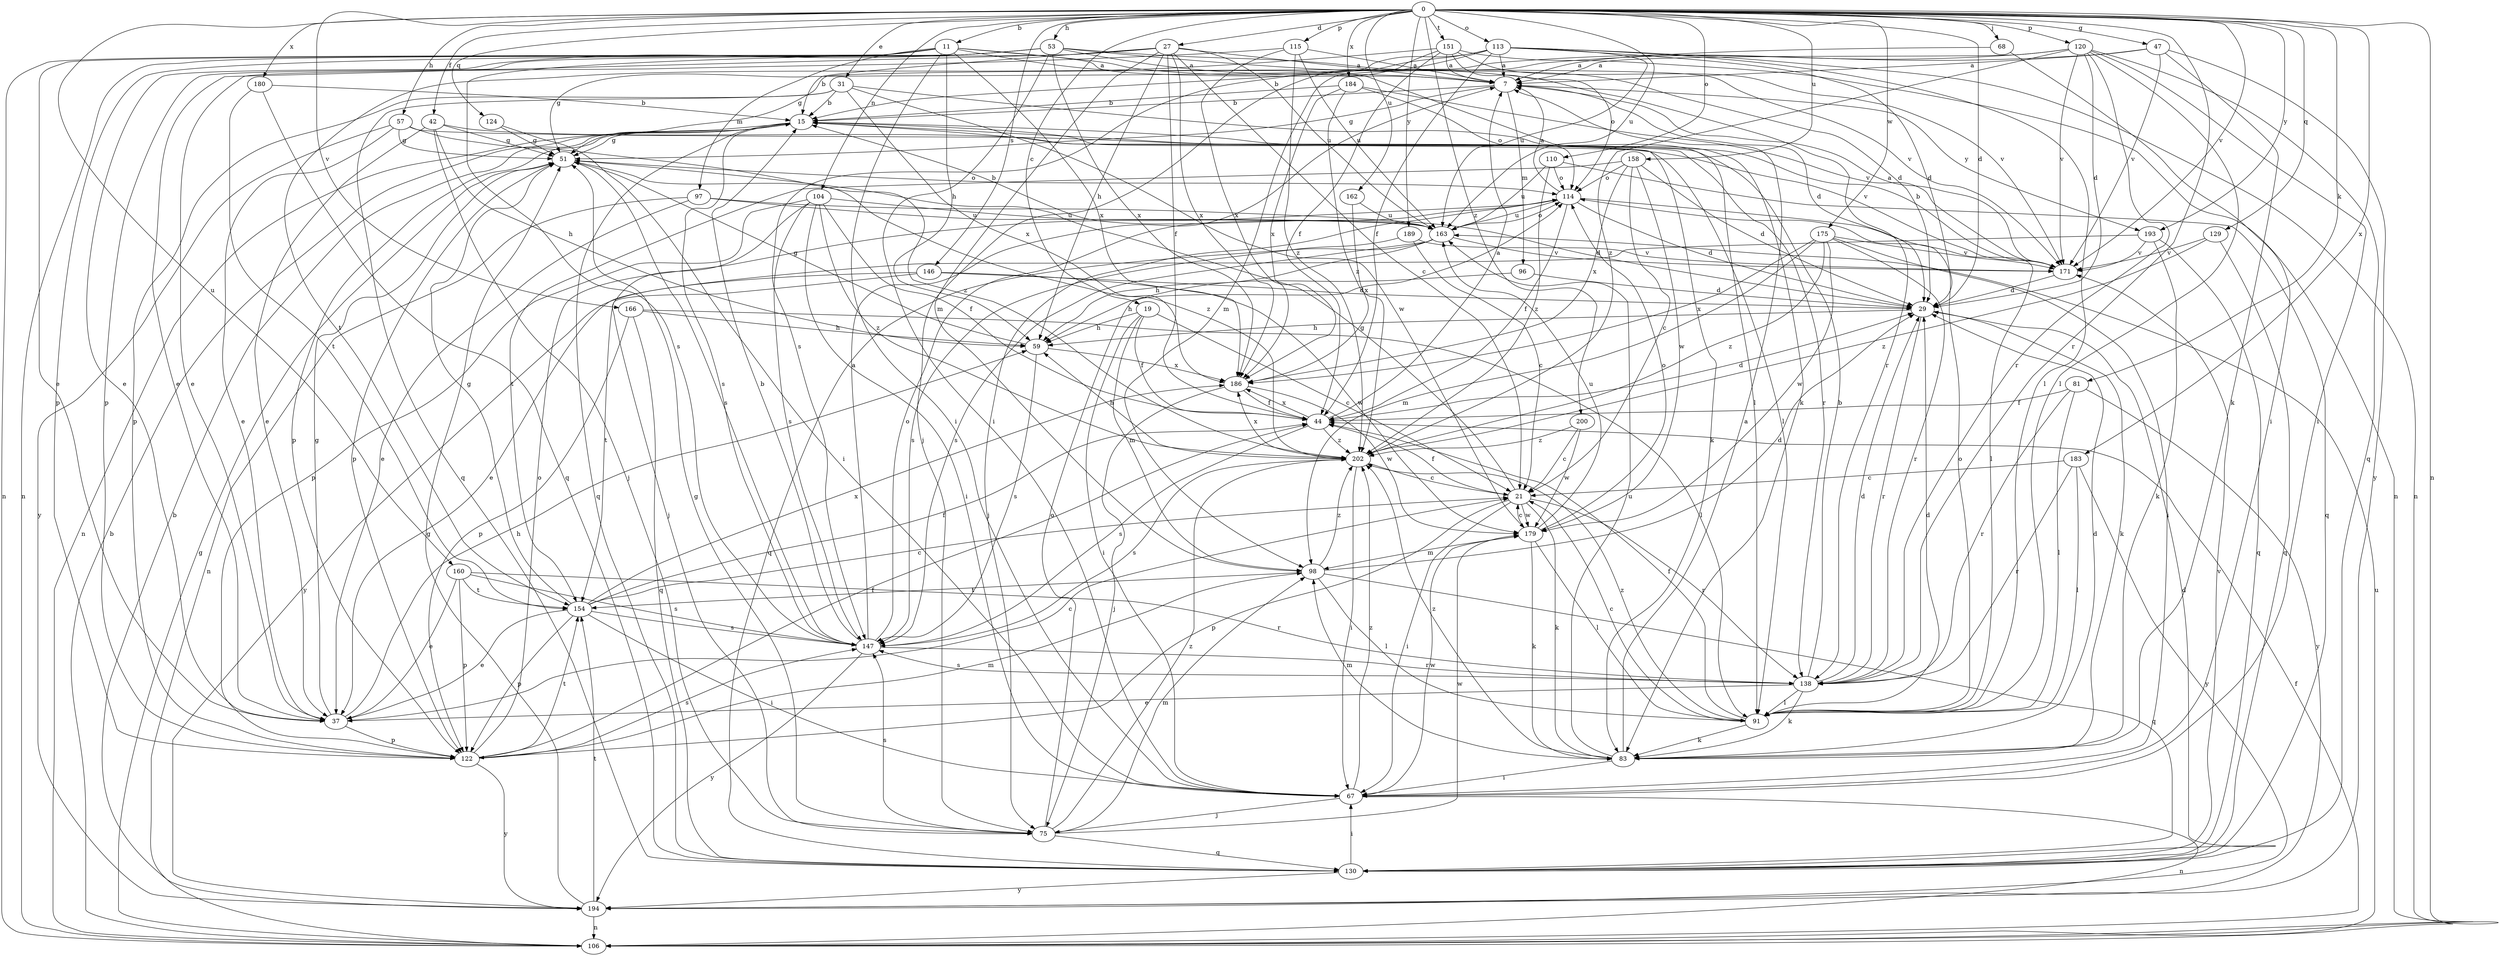 strict digraph  {
0;
7;
11;
15;
19;
21;
27;
29;
31;
37;
42;
44;
47;
51;
53;
57;
59;
67;
68;
75;
81;
83;
91;
96;
97;
98;
104;
106;
110;
113;
114;
115;
120;
122;
124;
129;
130;
138;
146;
147;
151;
154;
158;
160;
162;
163;
166;
171;
175;
179;
180;
183;
184;
186;
189;
193;
194;
200;
202;
0 -> 11  [label=b];
0 -> 19  [label=c];
0 -> 27  [label=d];
0 -> 29  [label=d];
0 -> 31  [label=e];
0 -> 42  [label=f];
0 -> 47  [label=g];
0 -> 53  [label=h];
0 -> 57  [label=h];
0 -> 68  [label=j];
0 -> 81  [label=k];
0 -> 104  [label=n];
0 -> 106  [label=n];
0 -> 110  [label=o];
0 -> 113  [label=o];
0 -> 115  [label=p];
0 -> 120  [label=p];
0 -> 124  [label=q];
0 -> 129  [label=q];
0 -> 138  [label=r];
0 -> 146  [label=s];
0 -> 151  [label=t];
0 -> 158  [label=u];
0 -> 160  [label=u];
0 -> 162  [label=u];
0 -> 163  [label=u];
0 -> 166  [label=v];
0 -> 171  [label=v];
0 -> 175  [label=w];
0 -> 180  [label=x];
0 -> 183  [label=x];
0 -> 184  [label=x];
0 -> 189  [label=y];
0 -> 193  [label=y];
0 -> 200  [label=z];
7 -> 15  [label=b];
7 -> 29  [label=d];
7 -> 51  [label=g];
7 -> 96  [label=m];
7 -> 193  [label=y];
11 -> 7  [label=a];
11 -> 37  [label=e];
11 -> 59  [label=h];
11 -> 67  [label=i];
11 -> 83  [label=k];
11 -> 97  [label=m];
11 -> 106  [label=n];
11 -> 138  [label=r];
11 -> 147  [label=s];
11 -> 186  [label=x];
15 -> 51  [label=g];
15 -> 83  [label=k];
15 -> 106  [label=n];
15 -> 122  [label=p];
15 -> 130  [label=q];
15 -> 138  [label=r];
15 -> 147  [label=s];
19 -> 21  [label=c];
19 -> 44  [label=f];
19 -> 59  [label=h];
19 -> 67  [label=i];
19 -> 98  [label=m];
21 -> 44  [label=f];
21 -> 51  [label=g];
21 -> 67  [label=i];
21 -> 83  [label=k];
21 -> 122  [label=p];
21 -> 138  [label=r];
21 -> 179  [label=w];
27 -> 7  [label=a];
27 -> 15  [label=b];
27 -> 21  [label=c];
27 -> 37  [label=e];
27 -> 44  [label=f];
27 -> 59  [label=h];
27 -> 98  [label=m];
27 -> 122  [label=p];
27 -> 163  [label=u];
27 -> 186  [label=x];
29 -> 59  [label=h];
29 -> 83  [label=k];
29 -> 138  [label=r];
31 -> 15  [label=b];
31 -> 91  [label=l];
31 -> 122  [label=p];
31 -> 130  [label=q];
31 -> 179  [label=w];
31 -> 186  [label=x];
37 -> 21  [label=c];
37 -> 51  [label=g];
37 -> 59  [label=h];
37 -> 122  [label=p];
42 -> 37  [label=e];
42 -> 51  [label=g];
42 -> 59  [label=h];
42 -> 75  [label=j];
42 -> 91  [label=l];
44 -> 7  [label=a];
44 -> 29  [label=d];
44 -> 147  [label=s];
44 -> 186  [label=x];
44 -> 202  [label=z];
47 -> 7  [label=a];
47 -> 51  [label=g];
47 -> 83  [label=k];
47 -> 171  [label=v];
47 -> 194  [label=y];
51 -> 114  [label=o];
51 -> 122  [label=p];
51 -> 147  [label=s];
51 -> 202  [label=z];
53 -> 7  [label=a];
53 -> 29  [label=d];
53 -> 37  [label=e];
53 -> 67  [label=i];
53 -> 106  [label=n];
53 -> 122  [label=p];
53 -> 171  [label=v];
53 -> 186  [label=x];
57 -> 37  [label=e];
57 -> 51  [label=g];
57 -> 171  [label=v];
57 -> 194  [label=y];
57 -> 202  [label=z];
59 -> 51  [label=g];
59 -> 147  [label=s];
59 -> 186  [label=x];
67 -> 75  [label=j];
67 -> 106  [label=n];
67 -> 179  [label=w];
67 -> 202  [label=z];
68 -> 7  [label=a];
68 -> 67  [label=i];
75 -> 51  [label=g];
75 -> 98  [label=m];
75 -> 114  [label=o];
75 -> 130  [label=q];
75 -> 147  [label=s];
75 -> 179  [label=w];
75 -> 202  [label=z];
81 -> 44  [label=f];
81 -> 91  [label=l];
81 -> 138  [label=r];
81 -> 194  [label=y];
83 -> 7  [label=a];
83 -> 29  [label=d];
83 -> 67  [label=i];
83 -> 98  [label=m];
83 -> 163  [label=u];
83 -> 202  [label=z];
91 -> 21  [label=c];
91 -> 29  [label=d];
91 -> 44  [label=f];
91 -> 83  [label=k];
91 -> 114  [label=o];
91 -> 202  [label=z];
96 -> 29  [label=d];
96 -> 59  [label=h];
97 -> 29  [label=d];
97 -> 37  [label=e];
97 -> 106  [label=n];
97 -> 163  [label=u];
98 -> 29  [label=d];
98 -> 91  [label=l];
98 -> 130  [label=q];
98 -> 154  [label=t];
98 -> 202  [label=z];
104 -> 44  [label=f];
104 -> 67  [label=i];
104 -> 75  [label=j];
104 -> 122  [label=p];
104 -> 147  [label=s];
104 -> 163  [label=u];
104 -> 202  [label=z];
106 -> 15  [label=b];
106 -> 44  [label=f];
106 -> 51  [label=g];
106 -> 163  [label=u];
110 -> 114  [label=o];
110 -> 130  [label=q];
110 -> 163  [label=u];
110 -> 202  [label=z];
113 -> 7  [label=a];
113 -> 15  [label=b];
113 -> 29  [label=d];
113 -> 44  [label=f];
113 -> 51  [label=g];
113 -> 75  [label=j];
113 -> 91  [label=l];
113 -> 106  [label=n];
113 -> 163  [label=u];
114 -> 7  [label=a];
114 -> 29  [label=d];
114 -> 44  [label=f];
114 -> 75  [label=j];
114 -> 91  [label=l];
114 -> 163  [label=u];
115 -> 7  [label=a];
115 -> 37  [label=e];
115 -> 163  [label=u];
115 -> 186  [label=x];
115 -> 202  [label=z];
120 -> 7  [label=a];
120 -> 29  [label=d];
120 -> 67  [label=i];
120 -> 91  [label=l];
120 -> 98  [label=m];
120 -> 130  [label=q];
120 -> 138  [label=r];
120 -> 171  [label=v];
120 -> 202  [label=z];
122 -> 44  [label=f];
122 -> 98  [label=m];
122 -> 114  [label=o];
122 -> 147  [label=s];
122 -> 154  [label=t];
122 -> 194  [label=y];
124 -> 51  [label=g];
124 -> 67  [label=i];
129 -> 130  [label=q];
129 -> 171  [label=v];
129 -> 202  [label=z];
130 -> 29  [label=d];
130 -> 67  [label=i];
130 -> 171  [label=v];
130 -> 194  [label=y];
138 -> 15  [label=b];
138 -> 29  [label=d];
138 -> 37  [label=e];
138 -> 83  [label=k];
138 -> 91  [label=l];
138 -> 147  [label=s];
146 -> 29  [label=d];
146 -> 154  [label=t];
146 -> 179  [label=w];
146 -> 194  [label=y];
147 -> 7  [label=a];
147 -> 15  [label=b];
147 -> 114  [label=o];
147 -> 138  [label=r];
147 -> 194  [label=y];
151 -> 7  [label=a];
151 -> 44  [label=f];
151 -> 106  [label=n];
151 -> 114  [label=o];
151 -> 147  [label=s];
151 -> 154  [label=t];
151 -> 171  [label=v];
154 -> 21  [label=c];
154 -> 37  [label=e];
154 -> 44  [label=f];
154 -> 51  [label=g];
154 -> 67  [label=i];
154 -> 122  [label=p];
154 -> 147  [label=s];
154 -> 186  [label=x];
158 -> 21  [label=c];
158 -> 29  [label=d];
158 -> 114  [label=o];
158 -> 154  [label=t];
158 -> 179  [label=w];
158 -> 186  [label=x];
160 -> 37  [label=e];
160 -> 122  [label=p];
160 -> 138  [label=r];
160 -> 147  [label=s];
160 -> 154  [label=t];
162 -> 163  [label=u];
162 -> 186  [label=x];
163 -> 15  [label=b];
163 -> 59  [label=h];
163 -> 114  [label=o];
163 -> 130  [label=q];
163 -> 147  [label=s];
163 -> 171  [label=v];
166 -> 59  [label=h];
166 -> 91  [label=l];
166 -> 122  [label=p];
166 -> 130  [label=q];
171 -> 7  [label=a];
171 -> 15  [label=b];
171 -> 29  [label=d];
175 -> 67  [label=i];
175 -> 98  [label=m];
175 -> 138  [label=r];
175 -> 171  [label=v];
175 -> 179  [label=w];
175 -> 186  [label=x];
175 -> 202  [label=z];
179 -> 21  [label=c];
179 -> 83  [label=k];
179 -> 91  [label=l];
179 -> 98  [label=m];
179 -> 114  [label=o];
179 -> 163  [label=u];
180 -> 15  [label=b];
180 -> 130  [label=q];
180 -> 154  [label=t];
183 -> 21  [label=c];
183 -> 91  [label=l];
183 -> 138  [label=r];
183 -> 194  [label=y];
184 -> 15  [label=b];
184 -> 114  [label=o];
184 -> 171  [label=v];
184 -> 186  [label=x];
184 -> 202  [label=z];
186 -> 44  [label=f];
186 -> 75  [label=j];
186 -> 179  [label=w];
189 -> 21  [label=c];
189 -> 147  [label=s];
189 -> 171  [label=v];
193 -> 37  [label=e];
193 -> 83  [label=k];
193 -> 130  [label=q];
193 -> 171  [label=v];
194 -> 15  [label=b];
194 -> 51  [label=g];
194 -> 106  [label=n];
194 -> 154  [label=t];
200 -> 21  [label=c];
200 -> 179  [label=w];
200 -> 202  [label=z];
202 -> 21  [label=c];
202 -> 59  [label=h];
202 -> 67  [label=i];
202 -> 147  [label=s];
202 -> 186  [label=x];
}
